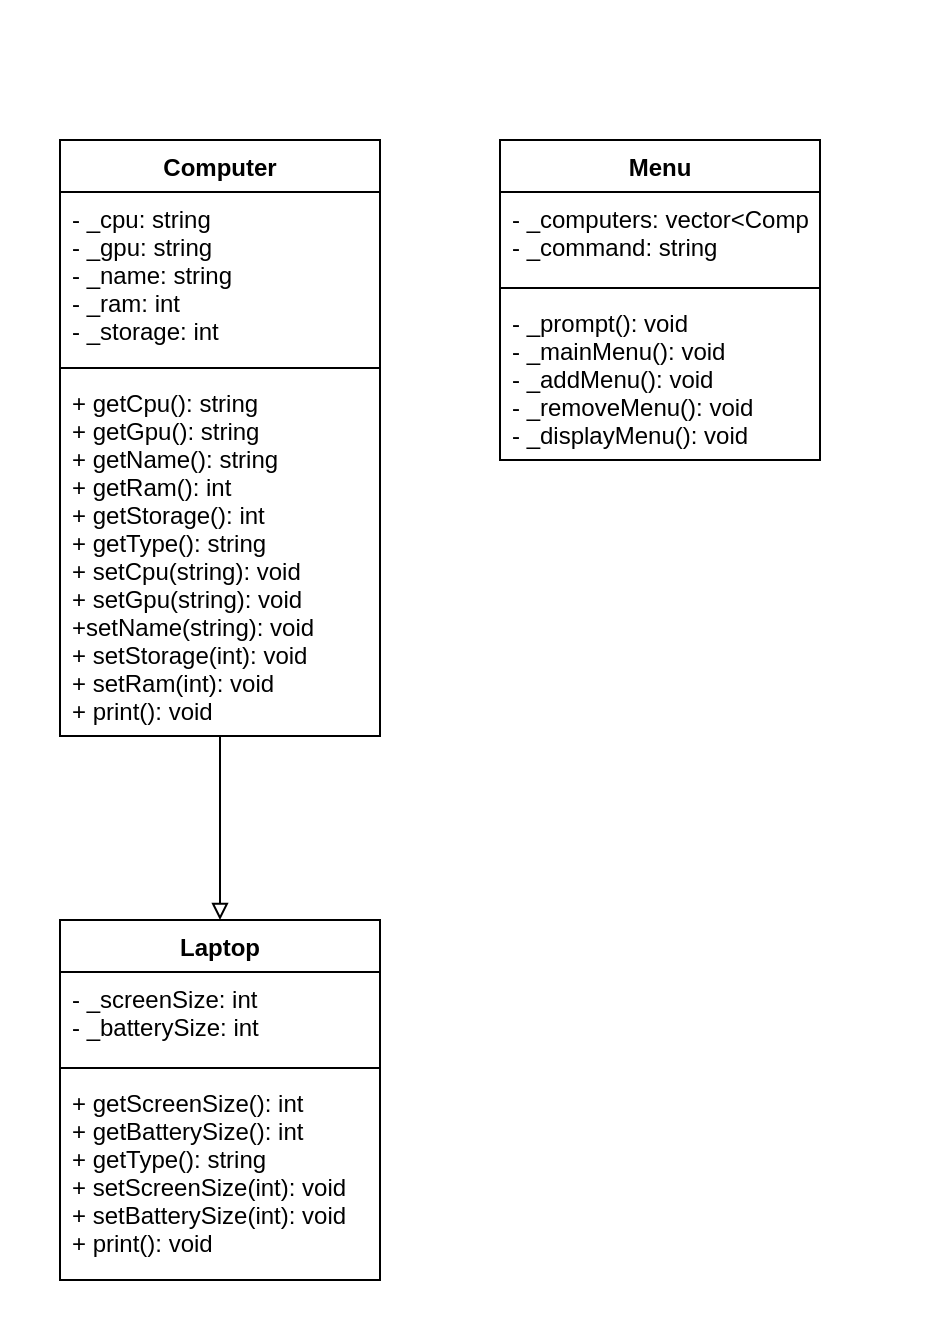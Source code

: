 <mxfile>
    <diagram id="FniCjORNO5sXRCPqIU7T" name="Page-1">
        <mxGraphModel dx="946" dy="939" grid="1" gridSize="10" guides="1" tooltips="1" connect="1" arrows="1" fold="1" page="1" pageScale="1" pageWidth="850" pageHeight="1100" math="0" shadow="0">
            <root>
                <mxCell id="0"/>
                <mxCell id="1" parent="0"/>
                <mxCell id="45" value="" style="rounded=0;whiteSpace=wrap;html=1;strokeWidth=2;fillColor=default;strokeColor=none;" vertex="1" parent="1">
                    <mxGeometry x="70" y="130" width="470" height="670" as="geometry"/>
                </mxCell>
                <mxCell id="2" value="Computer" style="swimlane;fontStyle=1;align=center;verticalAlign=top;childLayout=stackLayout;horizontal=1;startSize=26;horizontalStack=0;resizeParent=1;resizeParentMax=0;resizeLast=0;collapsible=1;marginBottom=0;swimlaneLine=1;" parent="1" vertex="1">
                    <mxGeometry x="100" y="200" width="160" height="298" as="geometry">
                        <mxRectangle x="90" y="240" width="100" height="30" as="alternateBounds"/>
                    </mxGeometry>
                </mxCell>
                <mxCell id="3" value="- _cpu: string&#10;- _gpu: string&#10;- _name: string&#10;- _ram: int&#10;- _storage: int" style="text;strokeColor=none;fillColor=none;align=left;verticalAlign=top;spacingLeft=4;spacingRight=4;overflow=hidden;rotatable=0;points=[[0,0.5],[1,0.5]];portConstraint=eastwest;" parent="2" vertex="1">
                    <mxGeometry y="26" width="160" height="84" as="geometry"/>
                </mxCell>
                <mxCell id="4" value="" style="line;strokeWidth=1;fillColor=none;align=left;verticalAlign=middle;spacingTop=-1;spacingLeft=3;spacingRight=3;rotatable=0;labelPosition=right;points=[];portConstraint=eastwest;strokeColor=inherit;" parent="2" vertex="1">
                    <mxGeometry y="110" width="160" height="8" as="geometry"/>
                </mxCell>
                <mxCell id="5" value="+ getCpu(): string&#10;+ getGpu(): string&#10;+ getName(): string&#10;+ getRam(): int&#10;+ getStorage(): int&#10;+ getType(): string&#10;+ setCpu(string): void&#10;+ setGpu(string): void&#10;+setName(string): void&#10;+ setStorage(int): void&#10;+ setRam(int): void&#10;+ print(): void" style="text;strokeColor=none;fillColor=none;align=left;verticalAlign=top;spacingLeft=4;spacingRight=4;overflow=hidden;rotatable=0;points=[[0,0.5],[1,0.5]];portConstraint=eastwest;" parent="2" vertex="1">
                    <mxGeometry y="118" width="160" height="180" as="geometry"/>
                </mxCell>
                <mxCell id="29" value="Laptop" style="swimlane;fontStyle=1;align=center;verticalAlign=top;childLayout=stackLayout;horizontal=1;startSize=26;horizontalStack=0;resizeParent=1;resizeParentMax=0;resizeLast=0;collapsible=1;marginBottom=0;fillStyle=solid;" parent="1" vertex="1">
                    <mxGeometry x="100" y="590" width="160" height="180" as="geometry"/>
                </mxCell>
                <mxCell id="30" value="- _screenSize: int&#10;- _batterySize: int" style="text;strokeColor=none;fillColor=none;align=left;verticalAlign=top;spacingLeft=4;spacingRight=4;overflow=hidden;rotatable=0;points=[[0,0.5],[1,0.5]];portConstraint=eastwest;" parent="29" vertex="1">
                    <mxGeometry y="26" width="160" height="44" as="geometry"/>
                </mxCell>
                <mxCell id="31" value="" style="line;strokeWidth=1;fillColor=none;align=left;verticalAlign=middle;spacingTop=-1;spacingLeft=3;spacingRight=3;rotatable=0;labelPosition=right;points=[];portConstraint=eastwest;strokeColor=inherit;" parent="29" vertex="1">
                    <mxGeometry y="70" width="160" height="8" as="geometry"/>
                </mxCell>
                <mxCell id="32" value="+ getScreenSize(): int&#10;+ getBatterySize(): int&#10;+ getType(): string&#10;+ setScreenSize(int): void&#10;+ setBatterySize(int): void&#10;+ print(): void" style="text;align=left;verticalAlign=top;spacingLeft=4;spacingRight=4;overflow=hidden;rotatable=0;points=[[0,0.5],[1,0.5]];portConstraint=eastwest;" parent="29" vertex="1">
                    <mxGeometry y="78" width="160" height="102" as="geometry"/>
                </mxCell>
                <mxCell id="36" style="edgeStyle=none;html=1;entryX=0.5;entryY=0;entryDx=0;entryDy=0;endArrow=block;endFill=0;" parent="1" source="5" target="29" edge="1">
                    <mxGeometry relative="1" as="geometry"/>
                </mxCell>
                <mxCell id="41" value="Menu" style="swimlane;fontStyle=1;align=center;verticalAlign=top;childLayout=stackLayout;horizontal=1;startSize=26;horizontalStack=0;resizeParent=1;resizeParentMax=0;resizeLast=0;collapsible=1;marginBottom=0;fontColor=#000000;" parent="1" vertex="1">
                    <mxGeometry x="320" y="200" width="160" height="160" as="geometry"/>
                </mxCell>
                <mxCell id="42" value="- _computers: vector&lt;Computer&gt;&#10;- _command: string" style="text;strokeColor=none;fillColor=none;align=left;verticalAlign=top;spacingLeft=4;spacingRight=4;overflow=hidden;rotatable=0;points=[[0,0.5],[1,0.5]];portConstraint=eastwest;fontColor=#000000;" parent="41" vertex="1">
                    <mxGeometry y="26" width="160" height="44" as="geometry"/>
                </mxCell>
                <mxCell id="43" value="" style="line;strokeWidth=1;fillColor=none;align=left;verticalAlign=middle;spacingTop=-1;spacingLeft=3;spacingRight=3;rotatable=0;labelPosition=right;points=[];portConstraint=eastwest;strokeColor=inherit;fontColor=#000000;" parent="41" vertex="1">
                    <mxGeometry y="70" width="160" height="8" as="geometry"/>
                </mxCell>
                <mxCell id="44" value="- _prompt(): void&#10;- _mainMenu(): void&#10;- _addMenu(): void&#10;- _removeMenu(): void&#10;- _displayMenu(): void&#10;" style="text;strokeColor=none;fillColor=none;align=left;verticalAlign=top;spacingLeft=4;spacingRight=4;overflow=hidden;rotatable=0;points=[[0,0.5],[1,0.5]];portConstraint=eastwest;fontColor=#000000;" parent="41" vertex="1">
                    <mxGeometry y="78" width="160" height="82" as="geometry"/>
                </mxCell>
            </root>
        </mxGraphModel>
    </diagram>
</mxfile>